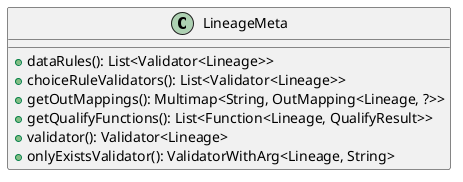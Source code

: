 @startuml

    class LineageMeta [[LineageMeta.html]] {
        +dataRules(): List<Validator<Lineage>>
        +choiceRuleValidators(): List<Validator<Lineage>>
        +getOutMappings(): Multimap<String, OutMapping<Lineage, ?>>
        +getQualifyFunctions(): List<Function<Lineage, QualifyResult>>
        +validator(): Validator<Lineage>
        +onlyExistsValidator(): ValidatorWithArg<Lineage, String>
    }

@enduml
